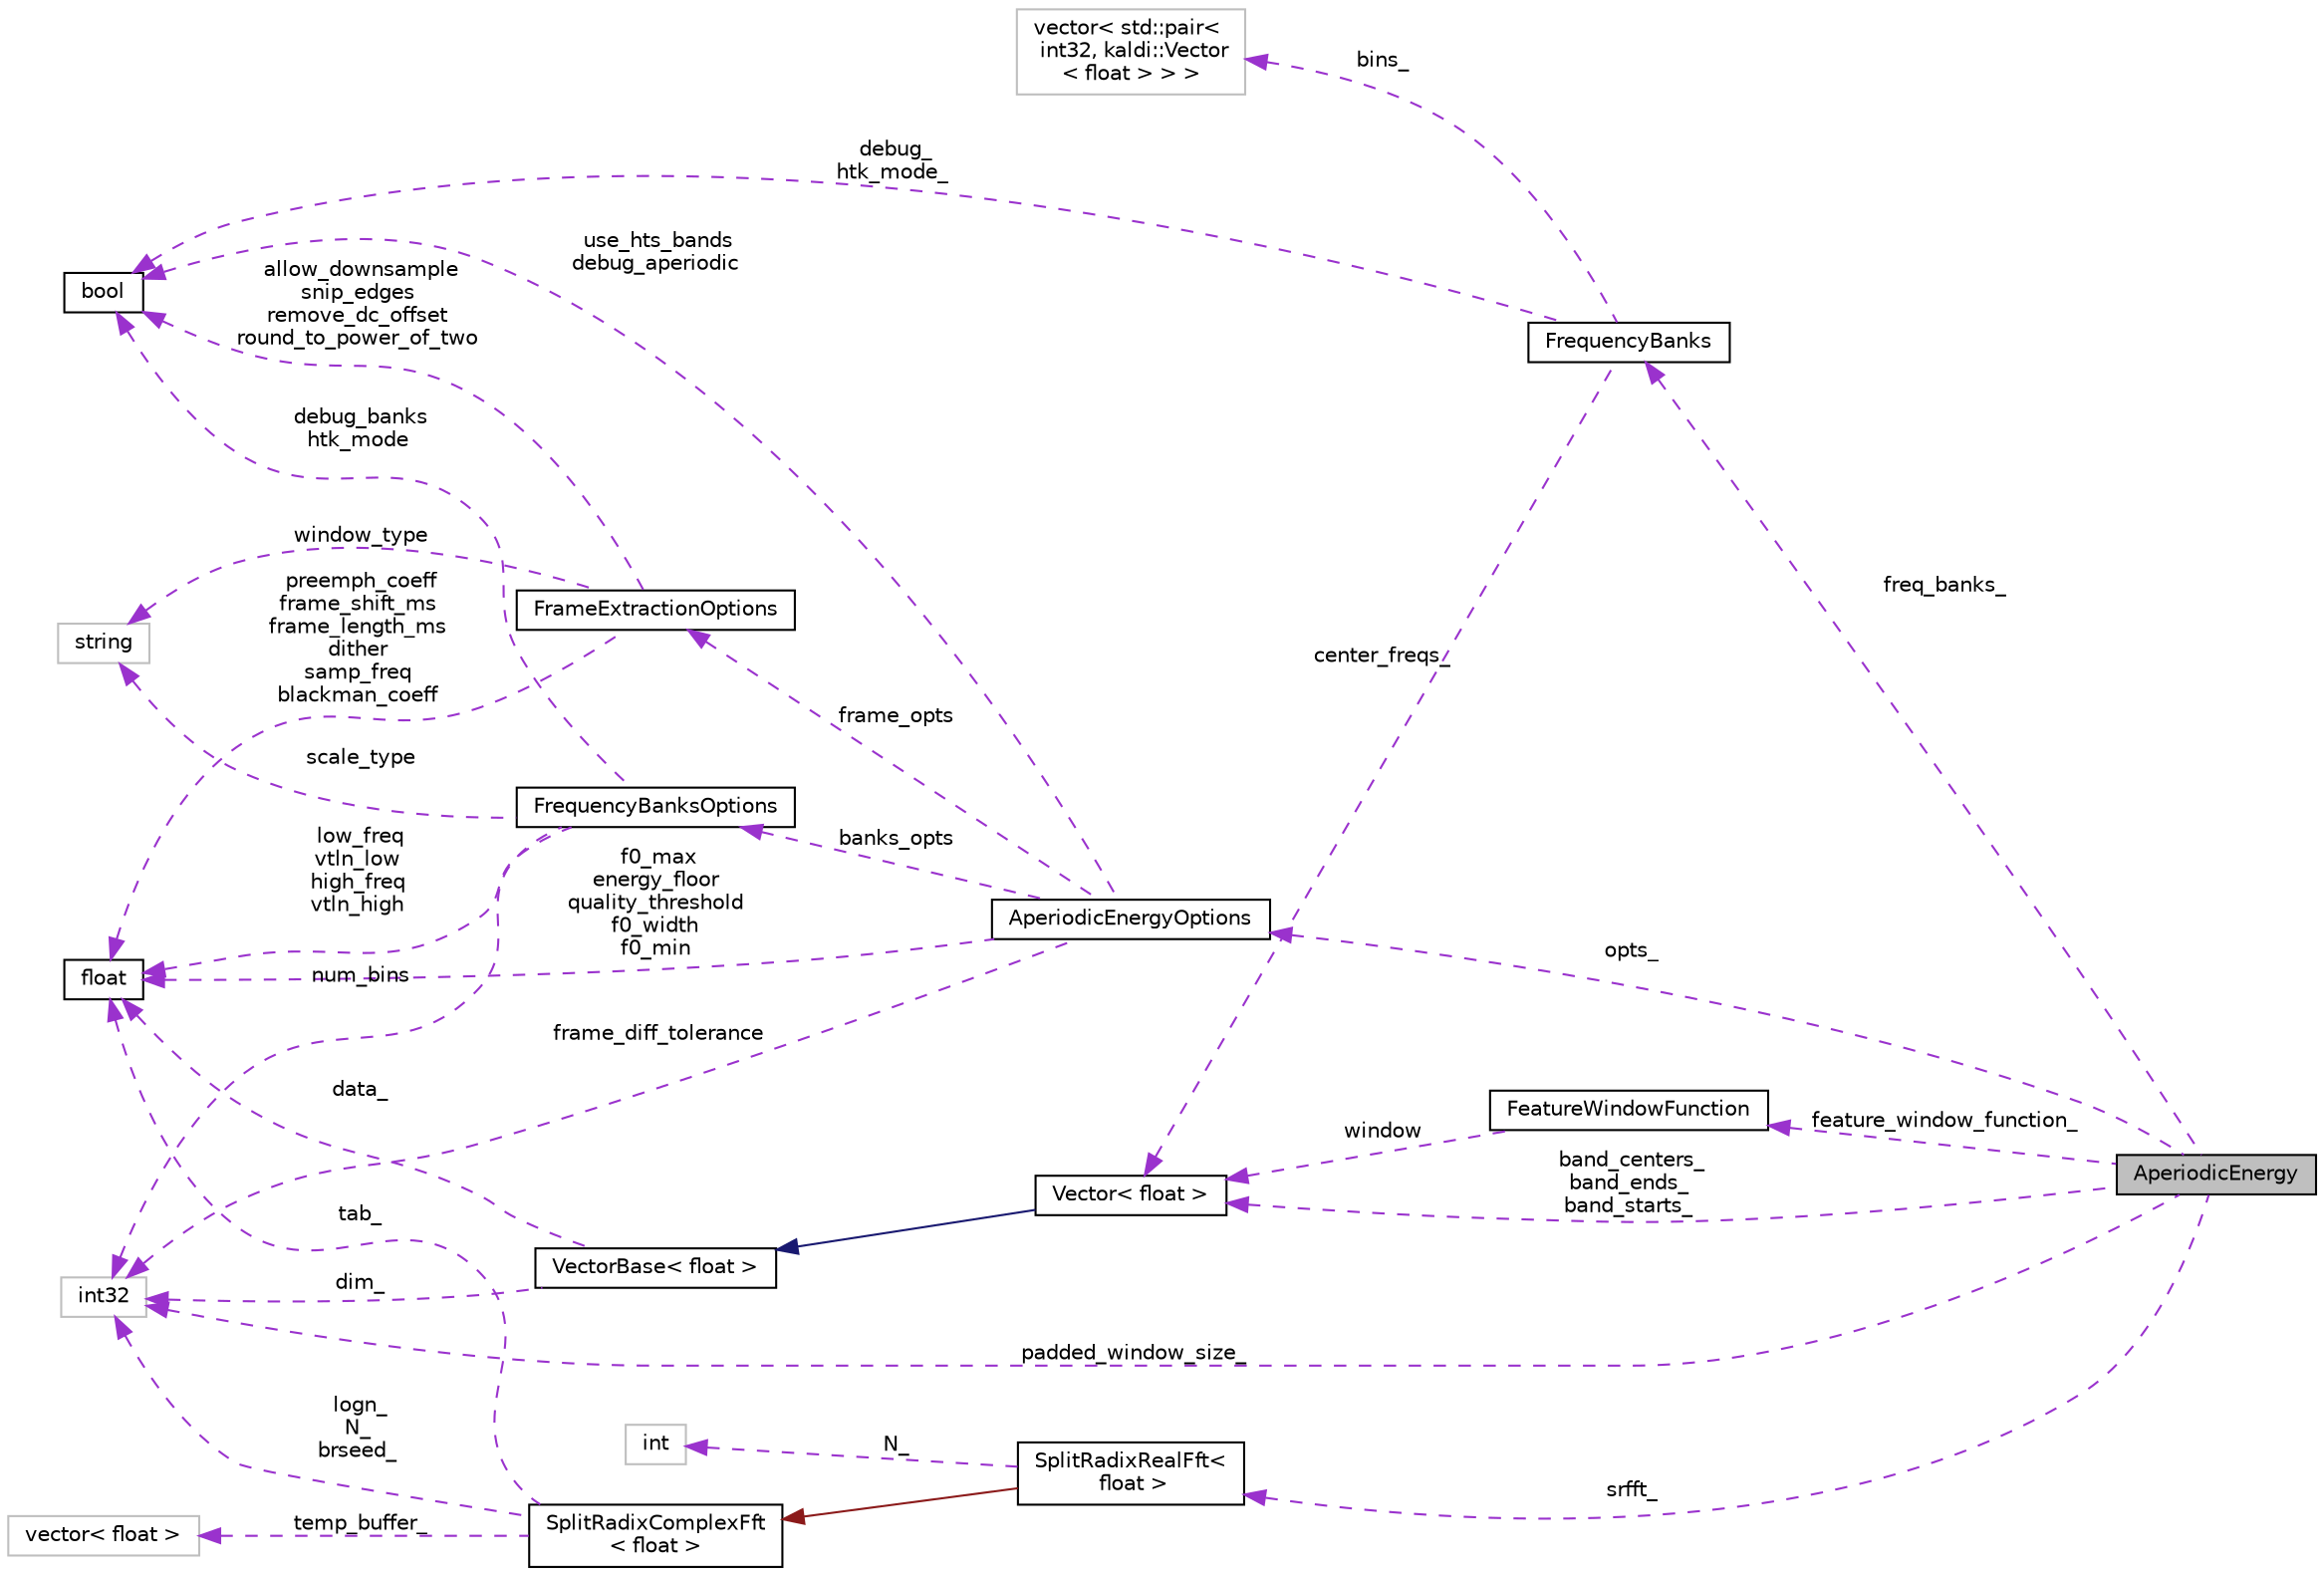digraph "AperiodicEnergy"
{
  edge [fontname="Helvetica",fontsize="10",labelfontname="Helvetica",labelfontsize="10"];
  node [fontname="Helvetica",fontsize="10",shape=record];
  rankdir="LR";
  Node1 [label="AperiodicEnergy",height=0.2,width=0.4,color="black", fillcolor="grey75", style="filled", fontcolor="black"];
  Node2 -> Node1 [dir="back",color="darkorchid3",fontsize="10",style="dashed",label=" opts_" ,fontname="Helvetica"];
  Node2 [label="AperiodicEnergyOptions",height=0.2,width=0.4,color="black", fillcolor="white", style="filled",URL="$structkaldi_1_1AperiodicEnergyOptions.html",tooltip="AperiodicEnergyOptions contains basic options for computing the aperiodic energy features. "];
  Node3 -> Node2 [dir="back",color="darkorchid3",fontsize="10",style="dashed",label=" f0_max\nenergy_floor\nquality_threshold\nf0_width\nf0_min" ,fontname="Helvetica"];
  Node3 [label="float",height=0.2,width=0.4,color="black", fillcolor="white", style="filled",URL="$classfloat.html"];
  Node4 -> Node2 [dir="back",color="darkorchid3",fontsize="10",style="dashed",label=" use_hts_bands\ndebug_aperiodic" ,fontname="Helvetica"];
  Node4 [label="bool",height=0.2,width=0.4,color="black", fillcolor="white", style="filled",URL="$classbool.html"];
  Node5 -> Node2 [dir="back",color="darkorchid3",fontsize="10",style="dashed",label=" frame_opts" ,fontname="Helvetica"];
  Node5 [label="FrameExtractionOptions",height=0.2,width=0.4,color="black", fillcolor="white", style="filled",URL="$structkaldi_1_1FrameExtractionOptions.html"];
  Node3 -> Node5 [dir="back",color="darkorchid3",fontsize="10",style="dashed",label=" preemph_coeff\nframe_shift_ms\nframe_length_ms\ndither\nsamp_freq\nblackman_coeff" ,fontname="Helvetica"];
  Node6 -> Node5 [dir="back",color="darkorchid3",fontsize="10",style="dashed",label=" window_type" ,fontname="Helvetica"];
  Node6 [label="string",height=0.2,width=0.4,color="grey75", fillcolor="white", style="filled"];
  Node4 -> Node5 [dir="back",color="darkorchid3",fontsize="10",style="dashed",label=" allow_downsample\nsnip_edges\nremove_dc_offset\nround_to_power_of_two" ,fontname="Helvetica"];
  Node7 -> Node2 [dir="back",color="darkorchid3",fontsize="10",style="dashed",label=" banks_opts" ,fontname="Helvetica"];
  Node7 [label="FrequencyBanksOptions",height=0.2,width=0.4,color="black", fillcolor="white", style="filled",URL="$structkaldi_1_1FrequencyBanksOptions.html"];
  Node3 -> Node7 [dir="back",color="darkorchid3",fontsize="10",style="dashed",label=" low_freq\nvtln_low\nhigh_freq\nvtln_high" ,fontname="Helvetica"];
  Node6 -> Node7 [dir="back",color="darkorchid3",fontsize="10",style="dashed",label=" scale_type" ,fontname="Helvetica"];
  Node4 -> Node7 [dir="back",color="darkorchid3",fontsize="10",style="dashed",label=" debug_banks\nhtk_mode" ,fontname="Helvetica"];
  Node8 -> Node7 [dir="back",color="darkorchid3",fontsize="10",style="dashed",label=" num_bins" ,fontname="Helvetica"];
  Node8 [label="int32",height=0.2,width=0.4,color="grey75", fillcolor="white", style="filled"];
  Node8 -> Node2 [dir="back",color="darkorchid3",fontsize="10",style="dashed",label=" frame_diff_tolerance" ,fontname="Helvetica"];
  Node9 -> Node1 [dir="back",color="darkorchid3",fontsize="10",style="dashed",label=" feature_window_function_" ,fontname="Helvetica"];
  Node9 [label="FeatureWindowFunction",height=0.2,width=0.4,color="black", fillcolor="white", style="filled",URL="$structkaldi_1_1FeatureWindowFunction.html"];
  Node10 -> Node9 [dir="back",color="darkorchid3",fontsize="10",style="dashed",label=" window" ,fontname="Helvetica"];
  Node10 [label="Vector\< float \>",height=0.2,width=0.4,color="black", fillcolor="white", style="filled",URL="$classkaldi_1_1Vector.html"];
  Node11 -> Node10 [dir="back",color="midnightblue",fontsize="10",style="solid",fontname="Helvetica"];
  Node11 [label="VectorBase\< float \>",height=0.2,width=0.4,color="black", fillcolor="white", style="filled",URL="$classkaldi_1_1VectorBase.html"];
  Node3 -> Node11 [dir="back",color="darkorchid3",fontsize="10",style="dashed",label=" data_" ,fontname="Helvetica"];
  Node8 -> Node11 [dir="back",color="darkorchid3",fontsize="10",style="dashed",label=" dim_" ,fontname="Helvetica"];
  Node12 -> Node1 [dir="back",color="darkorchid3",fontsize="10",style="dashed",label=" srfft_" ,fontname="Helvetica"];
  Node12 [label="SplitRadixRealFft\<\l float \>",height=0.2,width=0.4,color="black", fillcolor="white", style="filled",URL="$classkaldi_1_1SplitRadixRealFft.html"];
  Node13 -> Node12 [dir="back",color="firebrick4",fontsize="10",style="solid",fontname="Helvetica"];
  Node13 [label="SplitRadixComplexFft\l\< float \>",height=0.2,width=0.4,color="black", fillcolor="white", style="filled",URL="$classkaldi_1_1SplitRadixComplexFft.html"];
  Node3 -> Node13 [dir="back",color="darkorchid3",fontsize="10",style="dashed",label=" tab_" ,fontname="Helvetica"];
  Node14 -> Node13 [dir="back",color="darkorchid3",fontsize="10",style="dashed",label=" temp_buffer_" ,fontname="Helvetica"];
  Node14 [label="vector\< float \>",height=0.2,width=0.4,color="grey75", fillcolor="white", style="filled"];
  Node8 -> Node13 [dir="back",color="darkorchid3",fontsize="10",style="dashed",label=" logn_\nN_\nbrseed_" ,fontname="Helvetica"];
  Node15 -> Node12 [dir="back",color="darkorchid3",fontsize="10",style="dashed",label=" N_" ,fontname="Helvetica"];
  Node15 [label="int",height=0.2,width=0.4,color="grey75", fillcolor="white", style="filled"];
  Node10 -> Node1 [dir="back",color="darkorchid3",fontsize="10",style="dashed",label=" band_centers_\nband_ends_\nband_starts_" ,fontname="Helvetica"];
  Node16 -> Node1 [dir="back",color="darkorchid3",fontsize="10",style="dashed",label=" freq_banks_" ,fontname="Helvetica"];
  Node16 [label="FrequencyBanks",height=0.2,width=0.4,color="black", fillcolor="white", style="filled",URL="$classkaldi_1_1FrequencyBanks.html"];
  Node4 -> Node16 [dir="back",color="darkorchid3",fontsize="10",style="dashed",label=" debug_\nhtk_mode_" ,fontname="Helvetica"];
  Node17 -> Node16 [dir="back",color="darkorchid3",fontsize="10",style="dashed",label=" bins_" ,fontname="Helvetica"];
  Node17 [label="vector\< std::pair\<\l int32, kaldi::Vector\l\< float \> \> \>",height=0.2,width=0.4,color="grey75", fillcolor="white", style="filled"];
  Node10 -> Node16 [dir="back",color="darkorchid3",fontsize="10",style="dashed",label=" center_freqs_" ,fontname="Helvetica"];
  Node8 -> Node1 [dir="back",color="darkorchid3",fontsize="10",style="dashed",label=" padded_window_size_" ,fontname="Helvetica"];
}
